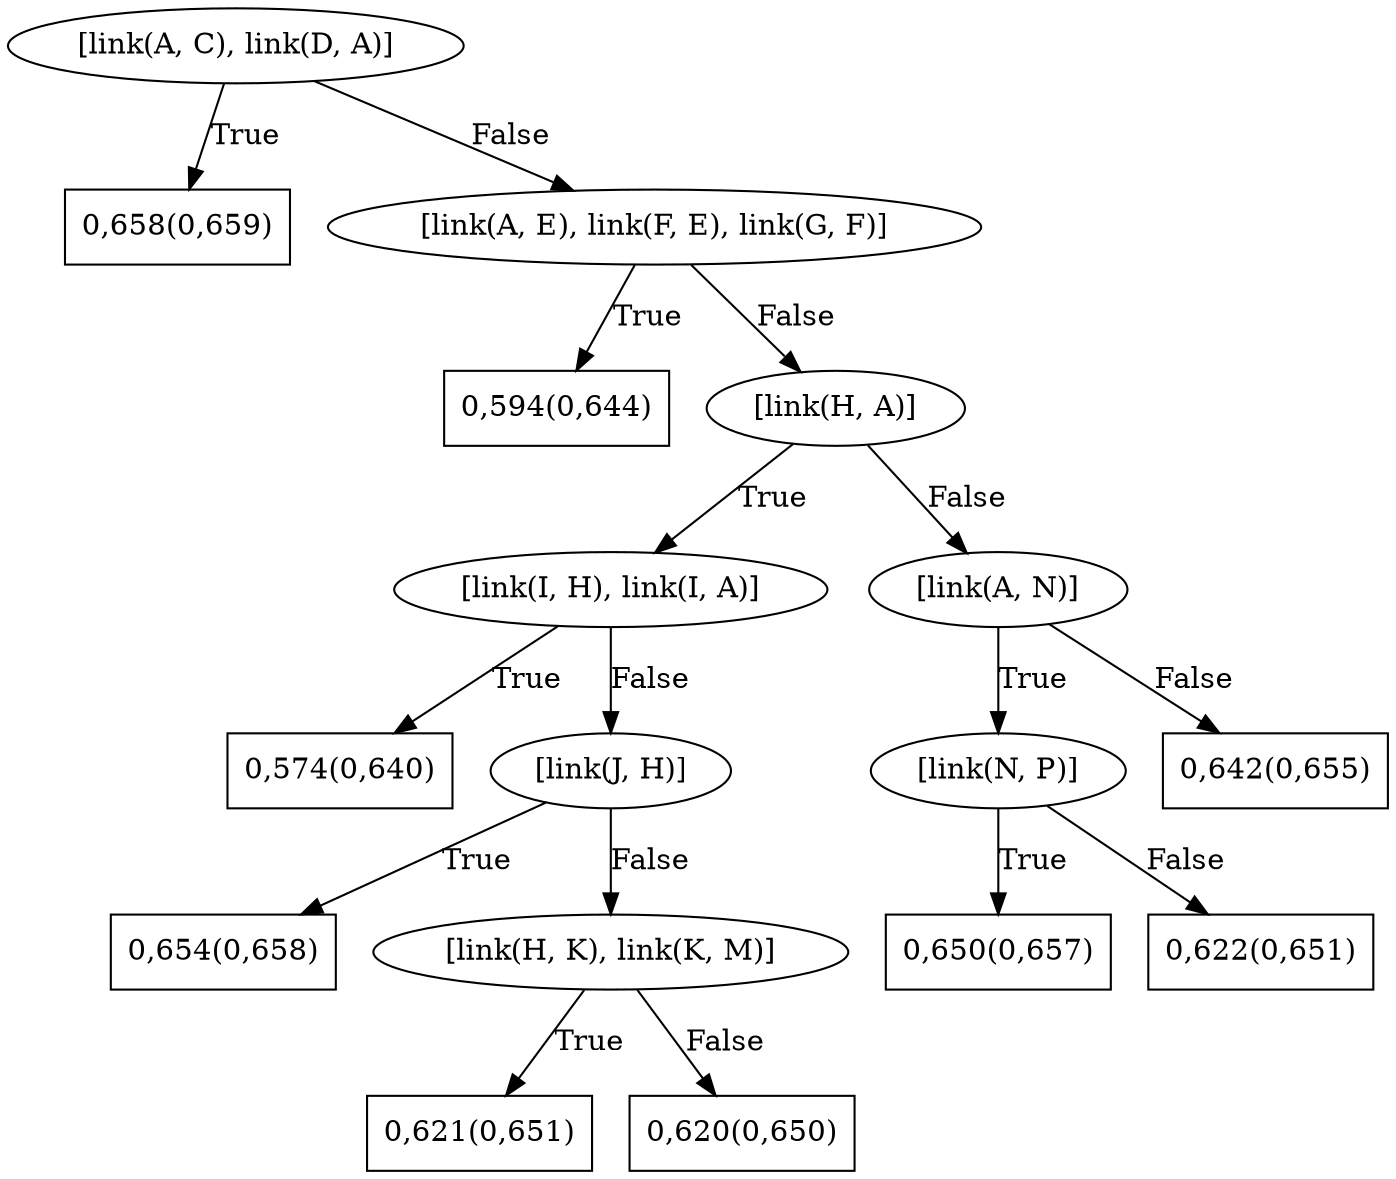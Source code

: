 digraph G{ 
1[label = "[link(A, C), link(D, A)]"];
1 -> 2[label="True"];
1 -> 3[label="False"];
2[shape = box,label = "0,658(0,659)"];
3[label = "[link(A, E), link(F, E), link(G, F)]"];
3 -> 4[label="True"];
3 -> 5[label="False"];
4[shape = box,label = "0,594(0,644)"];
5[label = "[link(H, A)]"];
5 -> 6[label="True"];
5 -> 7[label="False"];
6[label = "[link(I, H), link(I, A)]"];
6 -> 8[label="True"];
6 -> 9[label="False"];
8[shape = box,label = "0,574(0,640)"];
9[label = "[link(J, H)]"];
9 -> 10[label="True"];
9 -> 11[label="False"];
10[shape = box,label = "0,654(0,658)"];
11[label = "[link(H, K), link(K, M)]"];
11 -> 12[label="True"];
11 -> 13[label="False"];
12[shape = box,label = "0,621(0,651)"];
13[shape = box,label = "0,620(0,650)"];
7[label = "[link(A, N)]"];
7 -> 14[label="True"];
7 -> 15[label="False"];
14[label = "[link(N, P)]"];
14 -> 16[label="True"];
14 -> 17[label="False"];
16[shape = box,label = "0,650(0,657)"];
17[shape = box,label = "0,622(0,651)"];
15[shape = box,label = "0,642(0,655)"];
}
